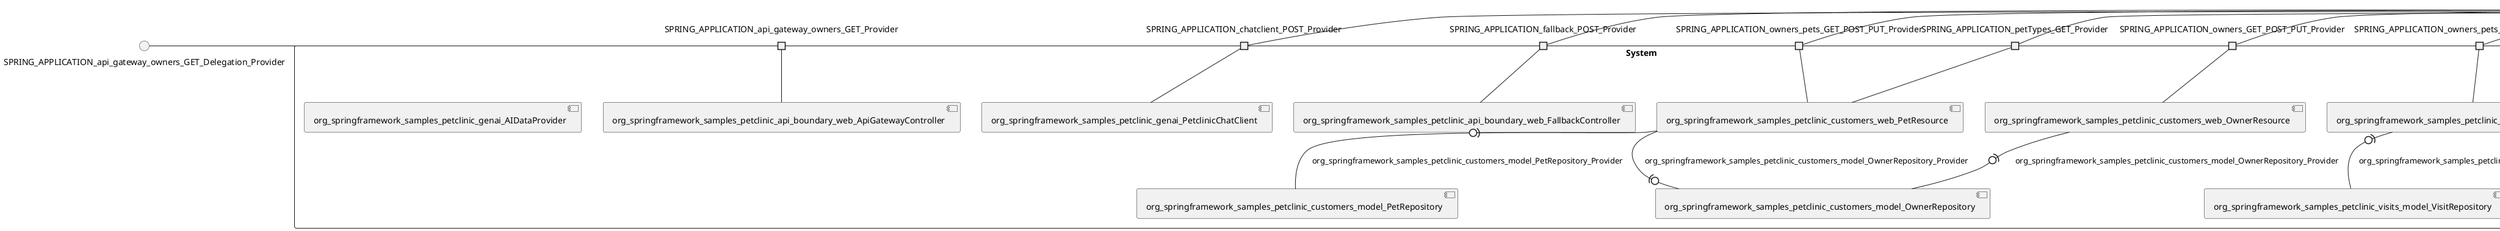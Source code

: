 @startuml
skinparam fixCircleLabelOverlapping true
skinparam componentStyle uml2
() SPRING_APPLICATION_api_gateway_owners_GET_Delegation_Provider
() SPRING_APPLICATION_chatclient_POST_Delegation_Provider
() SPRING_APPLICATION_fallback_POST_Delegation_Provider
() SPRING_APPLICATION_owners_GET_POST_PUT_Delegation_Provider
() SPRING_APPLICATION_owners_pets_GET_POST_PUT_Delegation_Provider
() SPRING_APPLICATION_owners_pets_visits_GET_POST_Delegation_Provider
() SPRING_APPLICATION_petTypes_GET_Delegation_Provider
() SPRING_APPLICATION_pets_visits_GET_Delegation_Provider
() SPRING_APPLICATION_vets_GET_Delegation_Provider
rectangle System {
[org_springframework_samples_petclinic_api_boundary_web_ApiGatewayController] [[spring-petclinic-spring-petclinic-microservices.repository#_j7dGLM_DEe-M7qZsZDmMmQ]]
[org_springframework_samples_petclinic_api_boundary_web_FallbackController] [[spring-petclinic-spring-petclinic-microservices.repository#_j7dGLM_DEe-M7qZsZDmMmQ]]
[org_springframework_samples_petclinic_customers_model_OwnerRepository] [[spring-petclinic-spring-petclinic-microservices.repository#_j7dGLM_DEe-M7qZsZDmMmQ]]
[org_springframework_samples_petclinic_customers_model_PetRepository] [[spring-petclinic-spring-petclinic-microservices.repository#_j7dGLM_DEe-M7qZsZDmMmQ]]
[org_springframework_samples_petclinic_customers_web_OwnerResource] [[spring-petclinic-spring-petclinic-microservices.repository#_j7dGLM_DEe-M7qZsZDmMmQ]]
[org_springframework_samples_petclinic_customers_web_PetResource] [[spring-petclinic-spring-petclinic-microservices.repository#_j7dGLM_DEe-M7qZsZDmMmQ]]
[org_springframework_samples_petclinic_genai_AIDataProvider] [[spring-petclinic-spring-petclinic-microservices.repository#_j7dGLM_DEe-M7qZsZDmMmQ]]
[org_springframework_samples_petclinic_genai_PetclinicChatClient] [[spring-petclinic-spring-petclinic-microservices.repository#_j7dGLM_DEe-M7qZsZDmMmQ]]
[org_springframework_samples_petclinic_vets_model_VetRepository] [[spring-petclinic-spring-petclinic-microservices.repository#_j7dGLM_DEe-M7qZsZDmMmQ]]
[org_springframework_samples_petclinic_vets_web_VetResource] [[spring-petclinic-spring-petclinic-microservices.repository#_j7dGLM_DEe-M7qZsZDmMmQ]]
[org_springframework_samples_petclinic_visits_model_VisitRepository] [[spring-petclinic-spring-petclinic-microservices.repository#_j7dGLM_DEe-M7qZsZDmMmQ]]
[org_springframework_samples_petclinic_visits_web_VisitResource] [[spring-petclinic-spring-petclinic-microservices.repository#_j7dGLM_DEe-M7qZsZDmMmQ]]
port SPRING_APPLICATION_api_gateway_owners_GET_Provider
SPRING_APPLICATION_api_gateway_owners_GET_Delegation_Provider - SPRING_APPLICATION_api_gateway_owners_GET_Provider
SPRING_APPLICATION_api_gateway_owners_GET_Provider - [org_springframework_samples_petclinic_api_boundary_web_ApiGatewayController]
port SPRING_APPLICATION_chatclient_POST_Provider
SPRING_APPLICATION_chatclient_POST_Delegation_Provider - SPRING_APPLICATION_chatclient_POST_Provider
SPRING_APPLICATION_chatclient_POST_Provider - [org_springframework_samples_petclinic_genai_PetclinicChatClient]
port SPRING_APPLICATION_fallback_POST_Provider
SPRING_APPLICATION_fallback_POST_Delegation_Provider - SPRING_APPLICATION_fallback_POST_Provider
SPRING_APPLICATION_fallback_POST_Provider - [org_springframework_samples_petclinic_api_boundary_web_FallbackController]
port SPRING_APPLICATION_owners_GET_POST_PUT_Provider
SPRING_APPLICATION_owners_GET_POST_PUT_Delegation_Provider - SPRING_APPLICATION_owners_GET_POST_PUT_Provider
SPRING_APPLICATION_owners_GET_POST_PUT_Provider - [org_springframework_samples_petclinic_customers_web_OwnerResource]
port SPRING_APPLICATION_owners_pets_GET_POST_PUT_Provider
SPRING_APPLICATION_owners_pets_GET_POST_PUT_Delegation_Provider - SPRING_APPLICATION_owners_pets_GET_POST_PUT_Provider
SPRING_APPLICATION_owners_pets_GET_POST_PUT_Provider - [org_springframework_samples_petclinic_customers_web_PetResource]
port SPRING_APPLICATION_owners_pets_visits_GET_POST_Provider
SPRING_APPLICATION_owners_pets_visits_GET_POST_Delegation_Provider - SPRING_APPLICATION_owners_pets_visits_GET_POST_Provider
SPRING_APPLICATION_owners_pets_visits_GET_POST_Provider - [org_springframework_samples_petclinic_visits_web_VisitResource]
port SPRING_APPLICATION_petTypes_GET_Provider
SPRING_APPLICATION_petTypes_GET_Delegation_Provider - SPRING_APPLICATION_petTypes_GET_Provider
SPRING_APPLICATION_petTypes_GET_Provider - [org_springframework_samples_petclinic_customers_web_PetResource]
port SPRING_APPLICATION_pets_visits_GET_Provider
SPRING_APPLICATION_pets_visits_GET_Delegation_Provider - SPRING_APPLICATION_pets_visits_GET_Provider
SPRING_APPLICATION_pets_visits_GET_Provider - [org_springframework_samples_petclinic_visits_web_VisitResource]
port SPRING_APPLICATION_vets_GET_Provider
SPRING_APPLICATION_vets_GET_Delegation_Provider - SPRING_APPLICATION_vets_GET_Provider
SPRING_APPLICATION_vets_GET_Provider - [org_springframework_samples_petclinic_vets_web_VetResource]
[org_springframework_samples_petclinic_customers_web_OwnerResource] -(0- [org_springframework_samples_petclinic_customers_model_OwnerRepository] : org_springframework_samples_petclinic_customers_model_OwnerRepository_Provider
[org_springframework_samples_petclinic_customers_web_PetResource] -(0- [org_springframework_samples_petclinic_customers_model_OwnerRepository] : org_springframework_samples_petclinic_customers_model_OwnerRepository_Provider
[org_springframework_samples_petclinic_customers_web_PetResource] -(0- [org_springframework_samples_petclinic_customers_model_PetRepository] : org_springframework_samples_petclinic_customers_model_PetRepository_Provider
[org_springframework_samples_petclinic_vets_web_VetResource] -(0- [org_springframework_samples_petclinic_vets_model_VetRepository] : org_springframework_samples_petclinic_vets_model_VetRepository_Provider
[org_springframework_samples_petclinic_visits_web_VisitResource] -(0- [org_springframework_samples_petclinic_visits_model_VisitRepository] : org_springframework_samples_petclinic_visits_model_VisitRepository_Provider
}

@enduml
